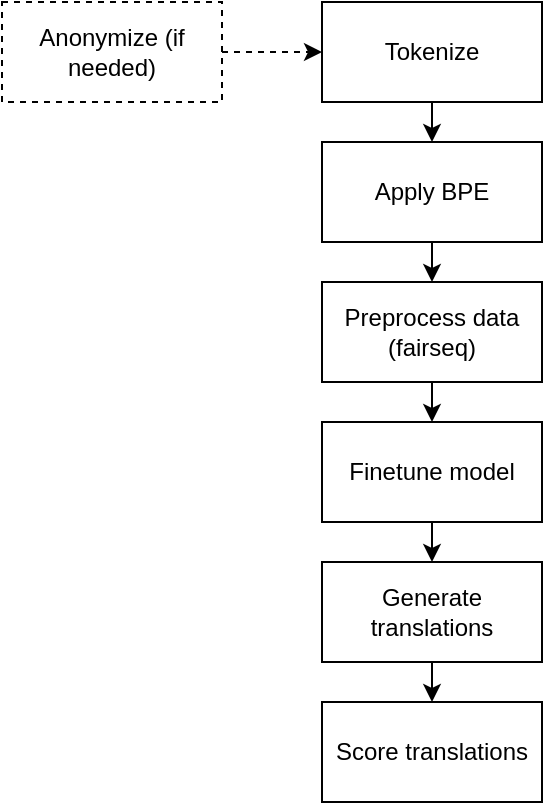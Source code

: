 <mxfile version="20.0.1" type="github">
  <diagram id="n7pWnNLzQu125WNxUsfb" name="Page-1">
    <mxGraphModel dx="1422" dy="764" grid="1" gridSize="10" guides="1" tooltips="1" connect="1" arrows="1" fold="1" page="1" pageScale="1" pageWidth="850" pageHeight="1100" math="0" shadow="0">
      <root>
        <mxCell id="0" />
        <mxCell id="1" parent="0" />
        <mxCell id="ArkRxxknJ-61JY3mtVf2-15" style="edgeStyle=orthogonalEdgeStyle;rounded=0;orthogonalLoop=1;jettySize=auto;html=1;exitX=1;exitY=0.5;exitDx=0;exitDy=0;entryX=0;entryY=0.5;entryDx=0;entryDy=0;fontFamily=Helvetica;dashed=1;" edge="1" parent="1" source="ArkRxxknJ-61JY3mtVf2-1" target="ArkRxxknJ-61JY3mtVf2-4">
          <mxGeometry relative="1" as="geometry" />
        </mxCell>
        <mxCell id="ArkRxxknJ-61JY3mtVf2-1" value="Anonymize (if needed)" style="rounded=0;whiteSpace=wrap;html=1;dashed=1;" vertex="1" parent="1">
          <mxGeometry x="50" y="50" width="110" height="50" as="geometry" />
        </mxCell>
        <mxCell id="ArkRxxknJ-61JY3mtVf2-10" style="edgeStyle=orthogonalEdgeStyle;rounded=0;orthogonalLoop=1;jettySize=auto;html=1;exitX=0.5;exitY=1;exitDx=0;exitDy=0;entryX=0.5;entryY=0;entryDx=0;entryDy=0;fontFamily=Helvetica;" edge="1" parent="1" source="ArkRxxknJ-61JY3mtVf2-4" target="ArkRxxknJ-61JY3mtVf2-5">
          <mxGeometry relative="1" as="geometry" />
        </mxCell>
        <mxCell id="ArkRxxknJ-61JY3mtVf2-4" value="Tokenize" style="rounded=0;whiteSpace=wrap;html=1;" vertex="1" parent="1">
          <mxGeometry x="210" y="50" width="110" height="50" as="geometry" />
        </mxCell>
        <mxCell id="ArkRxxknJ-61JY3mtVf2-11" style="edgeStyle=orthogonalEdgeStyle;rounded=0;orthogonalLoop=1;jettySize=auto;html=1;exitX=0.5;exitY=1;exitDx=0;exitDy=0;entryX=0.5;entryY=0;entryDx=0;entryDy=0;fontFamily=Helvetica;" edge="1" parent="1" source="ArkRxxknJ-61JY3mtVf2-5" target="ArkRxxknJ-61JY3mtVf2-6">
          <mxGeometry relative="1" as="geometry" />
        </mxCell>
        <mxCell id="ArkRxxknJ-61JY3mtVf2-5" value="Apply BPE" style="rounded=0;whiteSpace=wrap;html=1;" vertex="1" parent="1">
          <mxGeometry x="210" y="120" width="110" height="50" as="geometry" />
        </mxCell>
        <mxCell id="ArkRxxknJ-61JY3mtVf2-12" style="edgeStyle=orthogonalEdgeStyle;rounded=0;orthogonalLoop=1;jettySize=auto;html=1;exitX=0.5;exitY=1;exitDx=0;exitDy=0;entryX=0.5;entryY=0;entryDx=0;entryDy=0;fontFamily=Helvetica;" edge="1" parent="1" source="ArkRxxknJ-61JY3mtVf2-6" target="ArkRxxknJ-61JY3mtVf2-7">
          <mxGeometry relative="1" as="geometry" />
        </mxCell>
        <mxCell id="ArkRxxknJ-61JY3mtVf2-6" value="Preprocess data (fairseq)" style="rounded=0;whiteSpace=wrap;html=1;" vertex="1" parent="1">
          <mxGeometry x="210" y="190" width="110" height="50" as="geometry" />
        </mxCell>
        <mxCell id="ArkRxxknJ-61JY3mtVf2-13" style="edgeStyle=orthogonalEdgeStyle;rounded=0;orthogonalLoop=1;jettySize=auto;html=1;exitX=0.5;exitY=1;exitDx=0;exitDy=0;entryX=0.5;entryY=0;entryDx=0;entryDy=0;fontFamily=Helvetica;" edge="1" parent="1" source="ArkRxxknJ-61JY3mtVf2-7" target="ArkRxxknJ-61JY3mtVf2-8">
          <mxGeometry relative="1" as="geometry" />
        </mxCell>
        <mxCell id="ArkRxxknJ-61JY3mtVf2-7" value="Finetune model" style="rounded=0;whiteSpace=wrap;html=1;" vertex="1" parent="1">
          <mxGeometry x="210" y="260" width="110" height="50" as="geometry" />
        </mxCell>
        <mxCell id="ArkRxxknJ-61JY3mtVf2-14" style="edgeStyle=orthogonalEdgeStyle;rounded=0;orthogonalLoop=1;jettySize=auto;html=1;exitX=0.5;exitY=1;exitDx=0;exitDy=0;entryX=0.5;entryY=0;entryDx=0;entryDy=0;fontFamily=Helvetica;" edge="1" parent="1" source="ArkRxxknJ-61JY3mtVf2-8" target="ArkRxxknJ-61JY3mtVf2-9">
          <mxGeometry relative="1" as="geometry" />
        </mxCell>
        <mxCell id="ArkRxxknJ-61JY3mtVf2-8" value="Generate translations" style="rounded=0;whiteSpace=wrap;html=1;" vertex="1" parent="1">
          <mxGeometry x="210" y="330" width="110" height="50" as="geometry" />
        </mxCell>
        <mxCell id="ArkRxxknJ-61JY3mtVf2-9" value="Score translations" style="rounded=0;whiteSpace=wrap;html=1;" vertex="1" parent="1">
          <mxGeometry x="210" y="400" width="110" height="50" as="geometry" />
        </mxCell>
      </root>
    </mxGraphModel>
  </diagram>
</mxfile>
